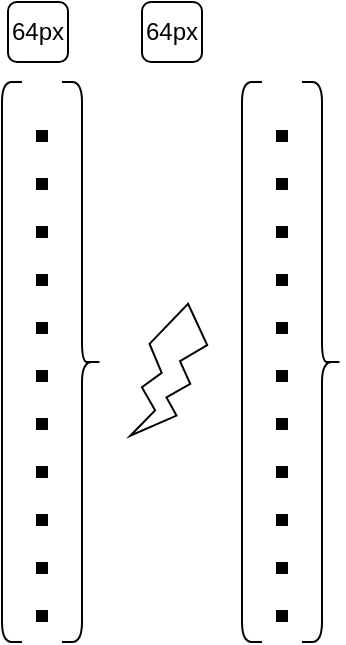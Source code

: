 <mxfile version="21.0.8" type="device"><diagram name="Page-1" id="JTI3WwgnvcmtncizIy5D"><mxGraphModel dx="611" dy="543" grid="1" gridSize="10" guides="1" tooltips="1" connect="1" arrows="1" fold="1" page="1" pageScale="1" pageWidth="850" pageHeight="1100" math="0" shadow="0"><root><mxCell id="0"/><mxCell id="1" parent="0"/><mxCell id="8Xs7U6Endf0ImLbbtNXm-1" value="" style="shape=curlyBracket;whiteSpace=wrap;html=1;rounded=1;labelPosition=left;verticalLabelPosition=middle;align=right;verticalAlign=middle;size=0;" vertex="1" parent="1"><mxGeometry x="110" y="40" width="10" height="280" as="geometry"/></mxCell><mxCell id="8Xs7U6Endf0ImLbbtNXm-3" value="" style="endArrow=none;dashed=1;html=1;dashPattern=1 3;strokeWidth=6;rounded=0;" edge="1" parent="1"><mxGeometry width="50" height="50" relative="1" as="geometry"><mxPoint x="130" y="310" as="sourcePoint"/><mxPoint x="130" y="50" as="targetPoint"/></mxGeometry></mxCell><mxCell id="8Xs7U6Endf0ImLbbtNXm-4" value="" style="shape=curlyBracket;whiteSpace=wrap;html=1;rounded=1;labelPosition=left;verticalLabelPosition=middle;align=right;verticalAlign=middle;size=0.5;rotation=-180;" vertex="1" parent="1"><mxGeometry x="140" y="40" width="20" height="280" as="geometry"/></mxCell><mxCell id="8Xs7U6Endf0ImLbbtNXm-5" value="" style="verticalLabelPosition=bottom;verticalAlign=top;html=1;shape=mxgraph.basic.flash;rotation=10;" vertex="1" parent="1"><mxGeometry x="180" y="150" width="30" height="70" as="geometry"/></mxCell><mxCell id="8Xs7U6Endf0ImLbbtNXm-6" value="" style="shape=curlyBracket;whiteSpace=wrap;html=1;rounded=1;labelPosition=left;verticalLabelPosition=middle;align=right;verticalAlign=middle;size=0;" vertex="1" parent="1"><mxGeometry x="230" y="40" width="10" height="280" as="geometry"/></mxCell><mxCell id="8Xs7U6Endf0ImLbbtNXm-7" value="" style="endArrow=none;dashed=1;html=1;dashPattern=1 3;strokeWidth=6;rounded=0;" edge="1" parent="1"><mxGeometry width="50" height="50" relative="1" as="geometry"><mxPoint x="250" y="310" as="sourcePoint"/><mxPoint x="250" y="50" as="targetPoint"/></mxGeometry></mxCell><mxCell id="8Xs7U6Endf0ImLbbtNXm-8" value="" style="shape=curlyBracket;whiteSpace=wrap;html=1;rounded=1;labelPosition=left;verticalLabelPosition=middle;align=right;verticalAlign=middle;size=0.5;rotation=-180;" vertex="1" parent="1"><mxGeometry x="260" y="40" width="20" height="280" as="geometry"/></mxCell><mxCell id="8Xs7U6Endf0ImLbbtNXm-9" value="64px" style="rounded=1;whiteSpace=wrap;html=1;" vertex="1" parent="1"><mxGeometry x="113" width="30" height="30" as="geometry"/></mxCell><mxCell id="8Xs7U6Endf0ImLbbtNXm-10" value="64px" style="rounded=1;whiteSpace=wrap;html=1;" vertex="1" parent="1"><mxGeometry x="180" width="30" height="30" as="geometry"/></mxCell></root></mxGraphModel></diagram></mxfile>